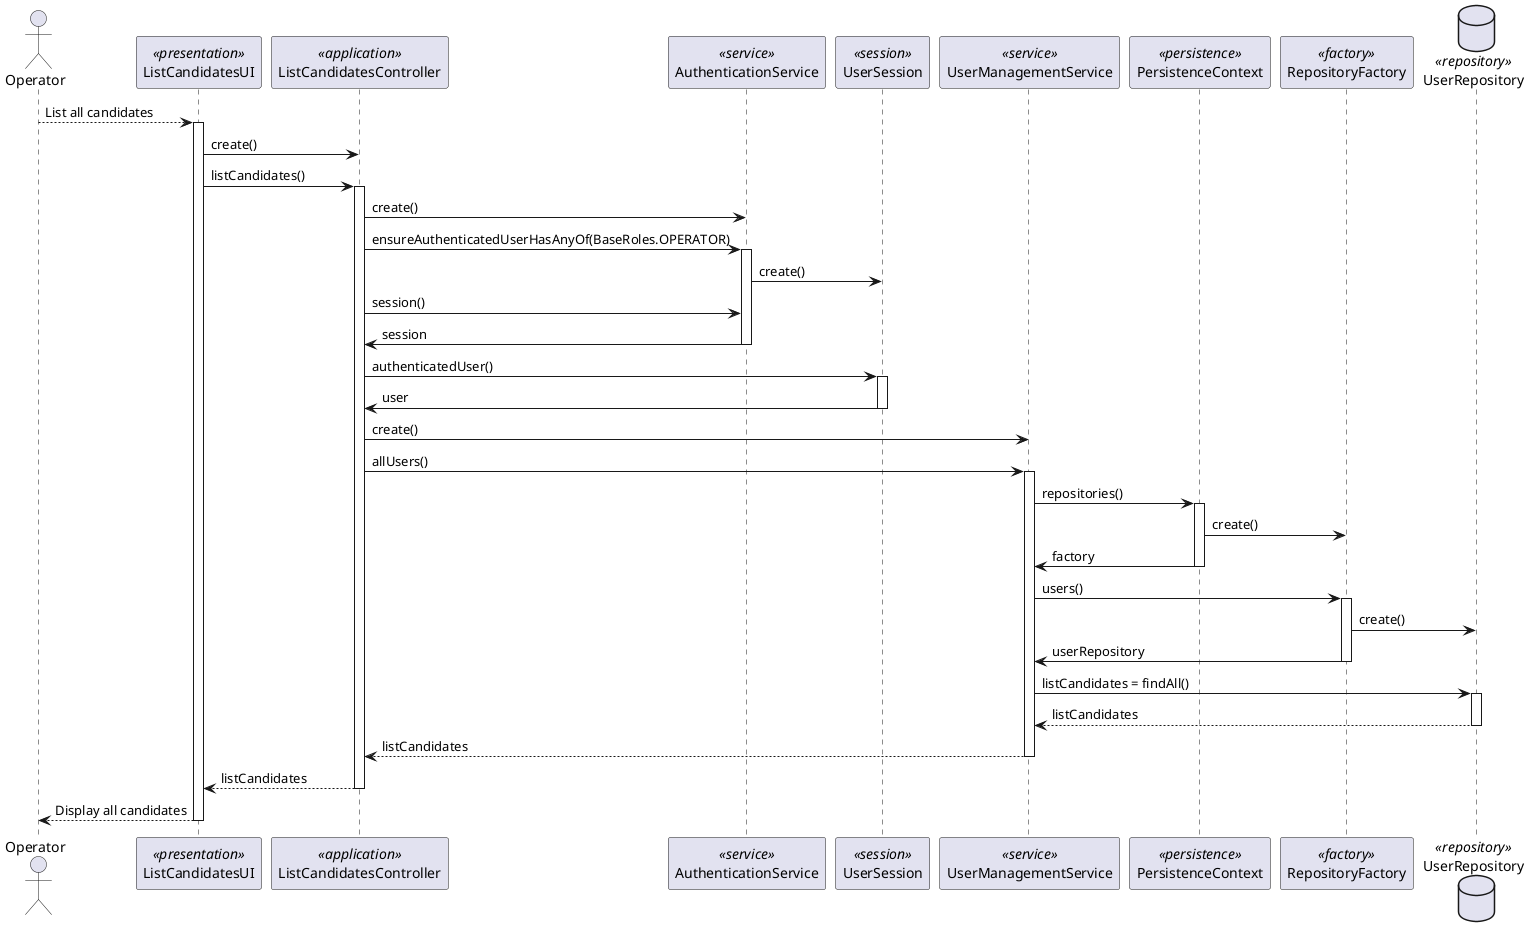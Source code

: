 @startuml

actor Operator as Operator

participant ListCandidatesUI as ui <<presentation>>
participant ListCandidatesController as controller <<application>>
participant AuthenticationService as authz <<service>>
participant UserSession as session <<session>>
participant UserManagementService as service <<service>>
participant PersistenceContext as context <<persistence>>
participant RepositoryFactory as factory <<factory>>
database UserRepository as repository <<repository>>

    Operator --> ui: List all candidates
    activate ui

    ui -> controller: create()

    ui -> controller: listCandidates()
    activate controller

    controller -> authz: create()

    controller -> authz: ensureAuthenticatedUserHasAnyOf(BaseRoles.OPERATOR)
    activate authz

    authz -> session: create()

    controller -> authz : session()

    authz -> controller : session
    deactivate authz

    controller -> session : authenticatedUser()
    activate session

    session -> controller : user
    deactivate session

    controller -> service: create()

    controller -> service: allUsers()
    activate service

    service -> context : repositories()
    activate context

    context -> factory : create()

    context -> service : factory
    deactivate context

    service -> factory : users()

    activate factory

    factory -> repository : create()

    factory -> service : userRepository
    deactivate factory

    service -> repository : listCandidates = findAll()
    activate repository

    repository --> service : listCandidates

    deactivate repository
    service --> controller : listCandidates

    deactivate service
    controller --> ui : listCandidates

    deactivate controller

    ui --> Operator : Display all candidates
    deactivate ui

@enduml